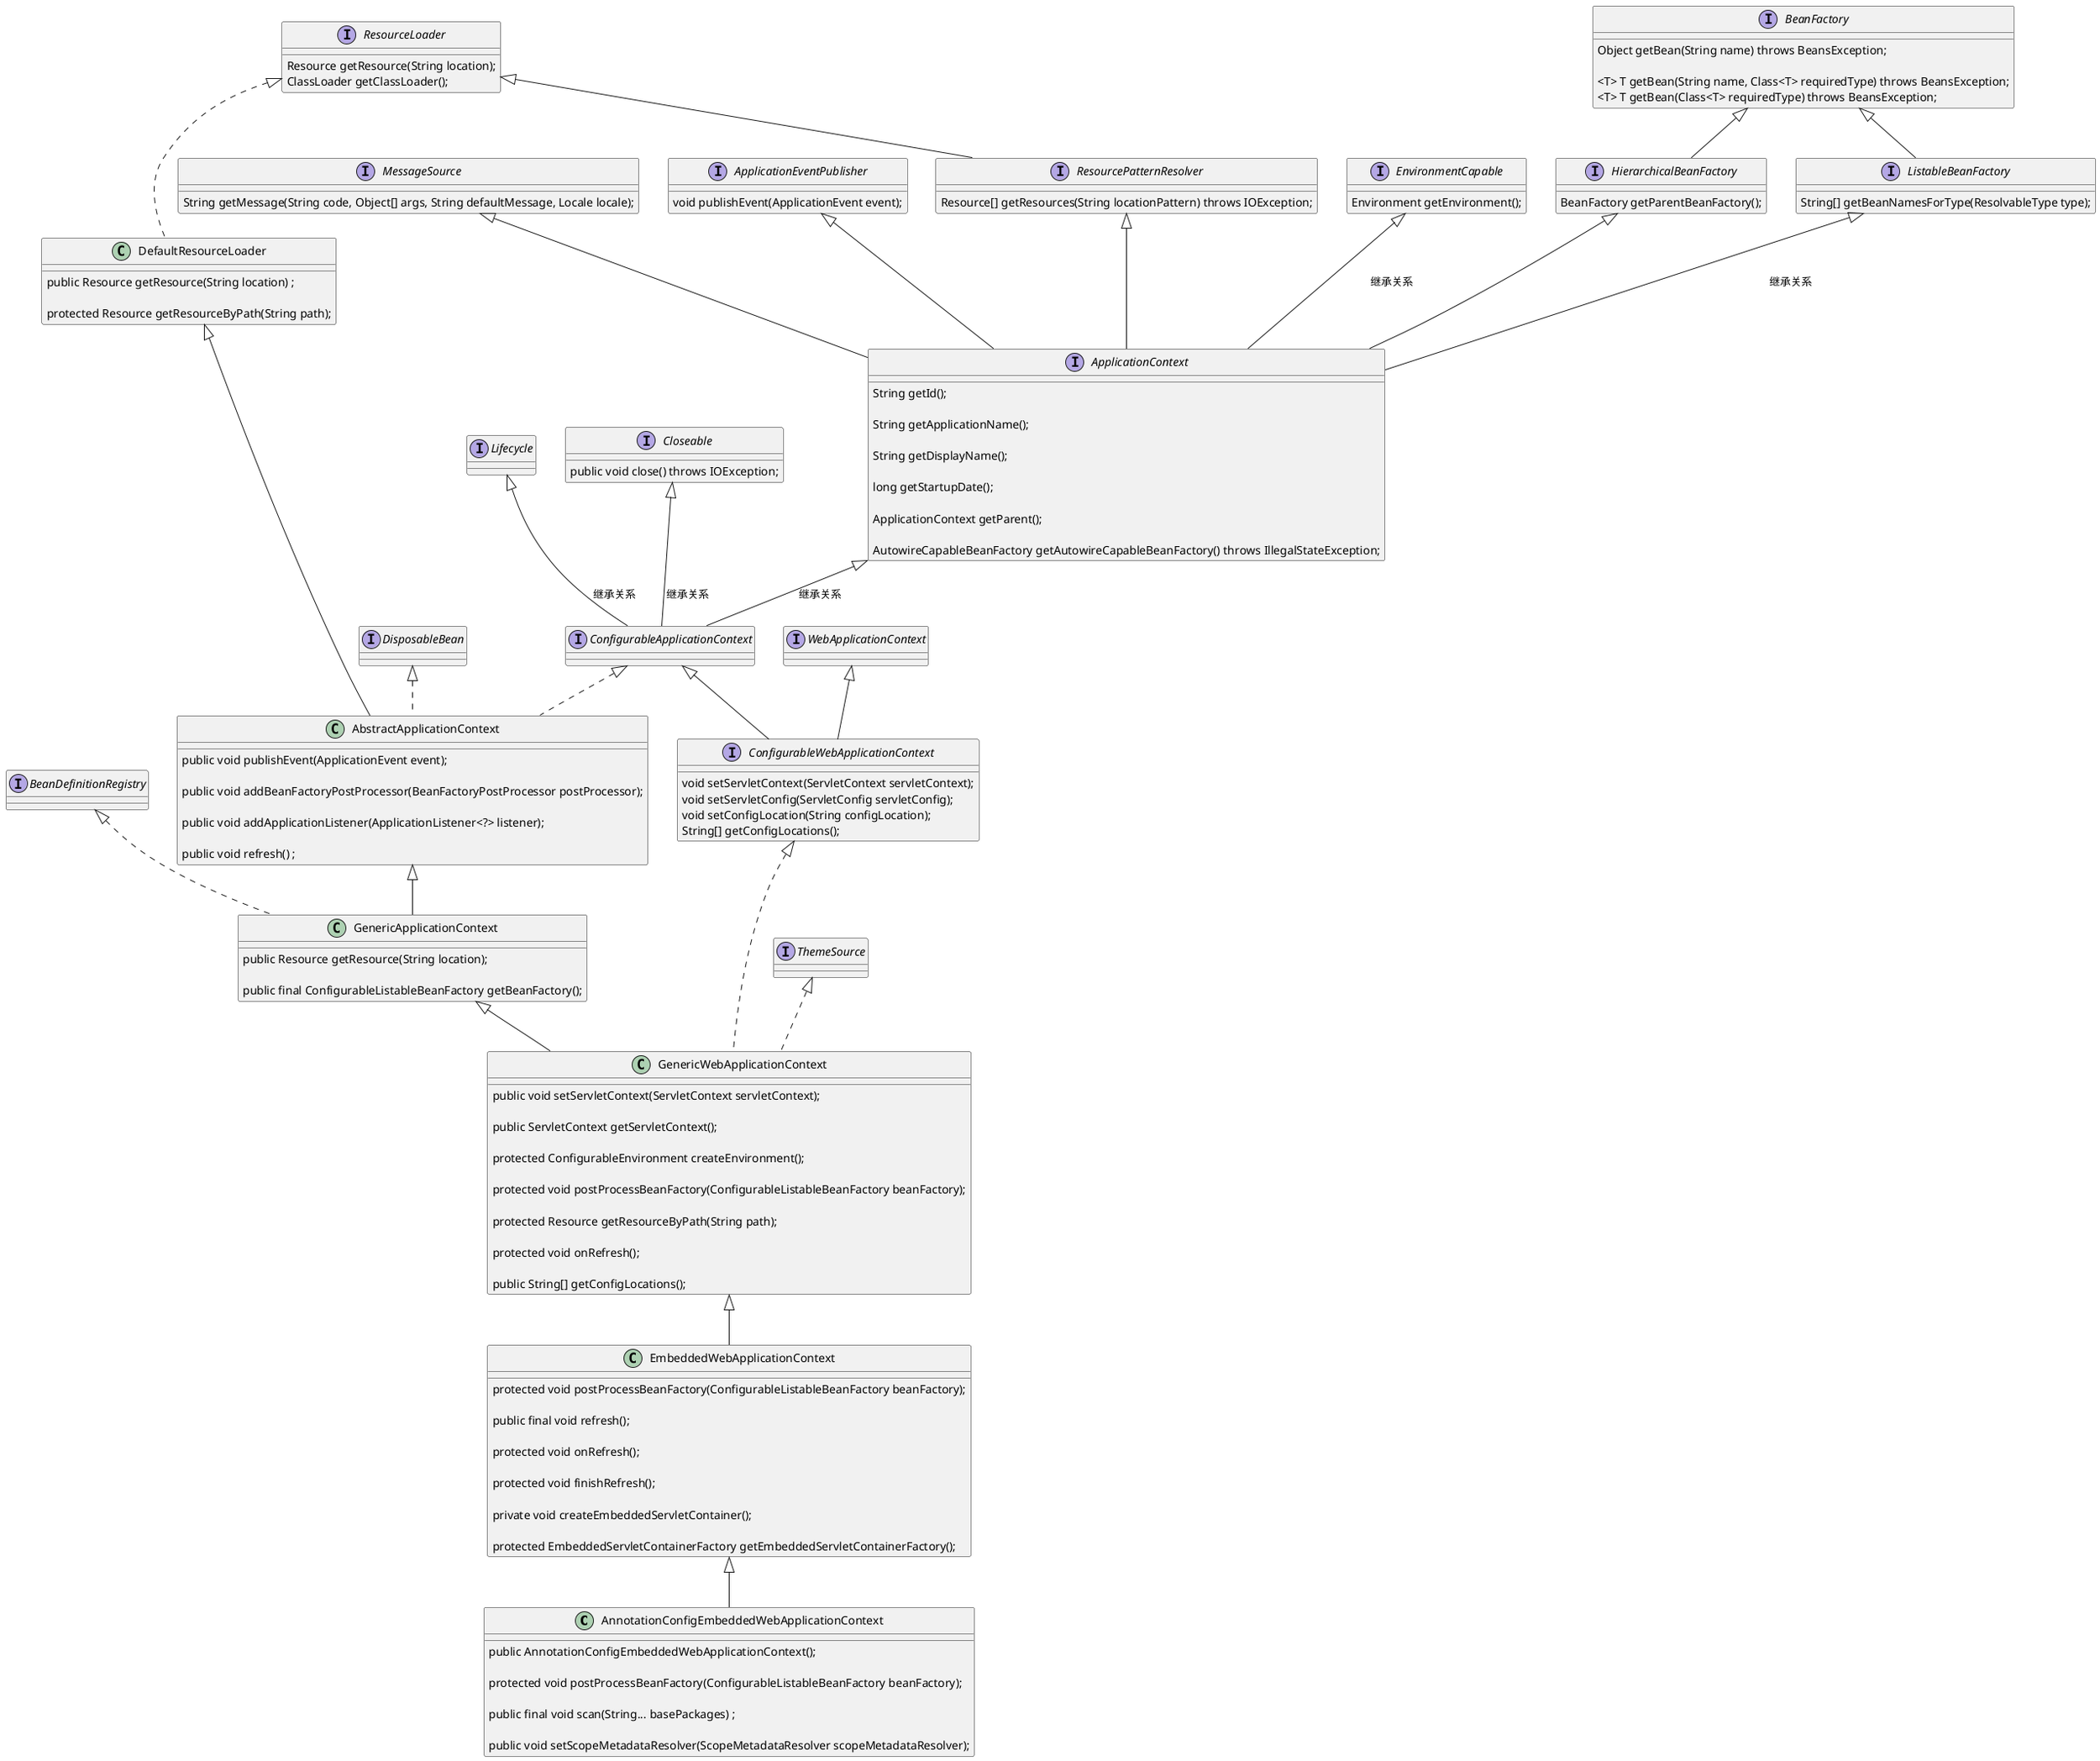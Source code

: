 @startuml

class AnnotationConfigEmbeddedWebApplicationContext extends EmbeddedWebApplicationContext{


    public AnnotationConfigEmbeddedWebApplicationContext();

    protected void postProcessBeanFactory(ConfigurableListableBeanFactory beanFactory);

    public final void scan(String... basePackages) ;

    public void setScopeMetadataResolver(ScopeMetadataResolver scopeMetadataResolver);

}

class EmbeddedWebApplicationContext extends GenericWebApplicationContext{

    protected void postProcessBeanFactory(ConfigurableListableBeanFactory beanFactory);

    public final void refresh();

    protected void onRefresh();

    protected void finishRefresh();

    private void createEmbeddedServletContainer();

    protected EmbeddedServletContainerFactory getEmbeddedServletContainerFactory();
}

class GenericWebApplicationContext extends GenericApplicationContext implements ConfigurableWebApplicationContext, ThemeSource{

    public void setServletContext(ServletContext servletContext);

    public ServletContext getServletContext();

    protected ConfigurableEnvironment createEnvironment();

    protected void postProcessBeanFactory(ConfigurableListableBeanFactory beanFactory);

    protected Resource getResourceByPath(String path);

    protected void onRefresh();

    public String[] getConfigLocations();
}

class GenericApplicationContext extends AbstractApplicationContext implements BeanDefinitionRegistry{

    public Resource getResource(String location);

    public final ConfigurableListableBeanFactory getBeanFactory();
}

class AbstractApplicationContext extends DefaultResourceLoader implements ConfigurableApplicationContext, DisposableBean{

    public void publishEvent(ApplicationEvent event);

    public void addBeanFactoryPostProcessor(BeanFactoryPostProcessor postProcessor);

    public void addApplicationListener(ApplicationListener<?> listener);

    public void refresh() ;
}

class DefaultResourceLoader implements ResourceLoader{
    public Resource getResource(String location) ;

    protected Resource getResourceByPath(String path);
}




interface ConfigurableWebApplicationContext extends ConfigurableApplicationContext,WebApplicationContext{
    void setServletContext(ServletContext servletContext);
    void setServletConfig(ServletConfig servletConfig);
    void setConfigLocation(String configLocation);
    String[] getConfigLocations();
}

interface ApplicationContext extends HierarchicalBeanFactory,MessageSource,ApplicationEventPublisher,ResourcePatternResolver{

	String getId();

	String getApplicationName();

	String getDisplayName();

	long getStartupDate();

	ApplicationContext getParent();

	AutowireCapableBeanFactory getAutowireCapableBeanFactory() throws IllegalStateException;
}

interface ConfigurableApplicationContext{

}

interface Lifecycle{

}

interface Closeable{
     public void close() throws IOException;
}

interface EnvironmentCapable{
     Environment getEnvironment();
}

interface ListableBeanFactory extends BeanFactory{
    String[] getBeanNamesForType(ResolvableType type);
}

interface BeanFactory{

    Object getBean(String name) throws BeansException;

    <T> T getBean(String name, Class<T> requiredType) throws BeansException;
    <T> T getBean(Class<T> requiredType) throws BeansException;
}

interface HierarchicalBeanFactory extends BeanFactory{

    BeanFactory getParentBeanFactory();
}

interface MessageSource{
    String getMessage(String code, Object[] args, String defaultMessage, Locale locale);
}

interface ApplicationEventPublisher{
    void publishEvent(ApplicationEvent event);
}

interface ResourcePatternResolver extends ResourceLoader{
    Resource[] getResources(String locationPattern) throws IOException;

}

interface ResourceLoader{

    Resource getResource(String location);
    ClassLoader getClassLoader();

}

ApplicationContext <|-- ConfigurableApplicationContext : 继承关系

Lifecycle <|-- ConfigurableApplicationContext : 继承关系

Closeable <|-- ConfigurableApplicationContext : 继承关系

EnvironmentCapable <|-- ApplicationContext:继承关系

ListableBeanFactory <|-- ApplicationContext:继承关系





@enduml